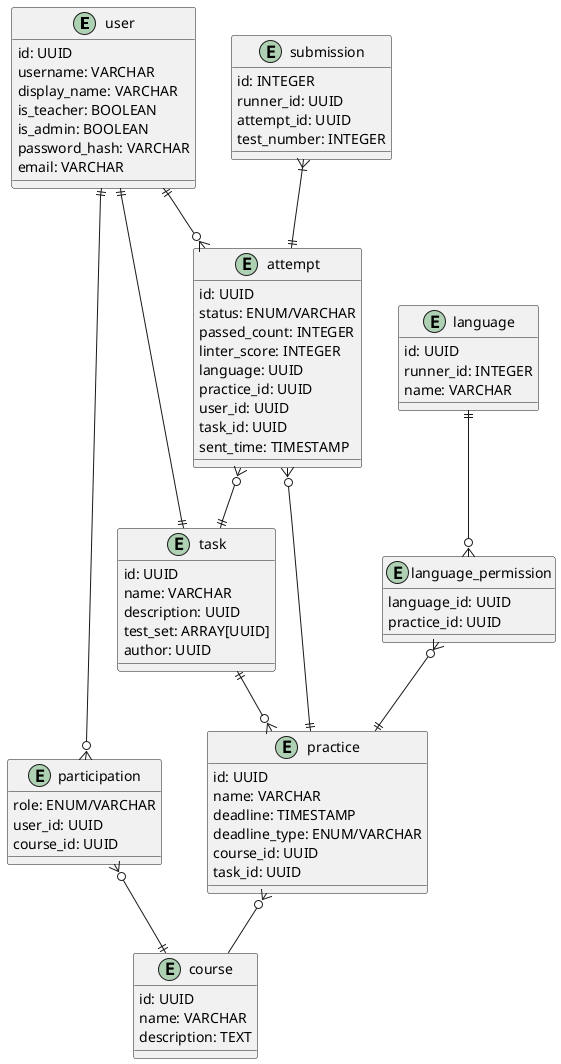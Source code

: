 @startuml

entity user {
    id: UUID
    username: VARCHAR
    display_name: VARCHAR
    is_teacher: BOOLEAN
    is_admin: BOOLEAN
    password_hash: VARCHAR
    email: VARCHAR
}

entity participation {
    role: ENUM/VARCHAR
    user_id: UUID
    course_id: UUID
}

entity course {
    id: UUID
    name: VARCHAR
    description: TEXT
}

entity task {
    id: UUID
    name: VARCHAR
    description: UUID
    test_set: ARRAY[UUID]
    author: UUID
}

entity practice {
    id: UUID
    name: VARCHAR
    deadline: TIMESTAMP
    deadline_type: ENUM/VARCHAR
    course_id: UUID
    task_id: UUID
}

entity attempt {
    id: UUID
    status: ENUM/VARCHAR
    passed_count: INTEGER
    linter_score: INTEGER
    language: UUID
    practice_id: UUID
    user_id: UUID
    task_id: UUID
    sent_time: TIMESTAMP
}

entity submission {
    id: INTEGER
    runner_id: UUID
    attempt_id: UUID
    test_number: INTEGER
}

entity language {
    id: UUID
    runner_id: INTEGER
    name: VARCHAR
}

entity language_permission {
    language_id: UUID
    practice_id: UUID
}

user ||--o{ attempt
attempt }o--|| task
attempt }o--|| practice
user ||--o{ participation
participation }o--|| course
practice }o-- course
user ||--|| task
language ||--o{ language_permission
language_permission }o--|| practice
task ||--o{ practice
submission }|--|| attempt

@enduml